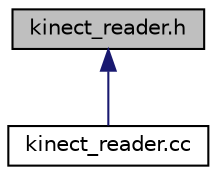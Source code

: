 digraph "kinect_reader.h"
{
 // LATEX_PDF_SIZE
  edge [fontname="Helvetica",fontsize="10",labelfontname="Helvetica",labelfontsize="10"];
  node [fontname="Helvetica",fontsize="10",shape=record];
  Node1 [label="kinect_reader.h",height=0.2,width=0.4,color="black", fillcolor="grey75", style="filled", fontcolor="black",tooltip="Kinect driver."];
  Node1 -> Node2 [dir="back",color="midnightblue",fontsize="10",style="solid",fontname="Helvetica"];
  Node2 [label="kinect_reader.cc",height=0.2,width=0.4,color="black", fillcolor="white", style="filled",URL="$kinect__reader_8cc.html",tooltip="Kinect driver."];
}
